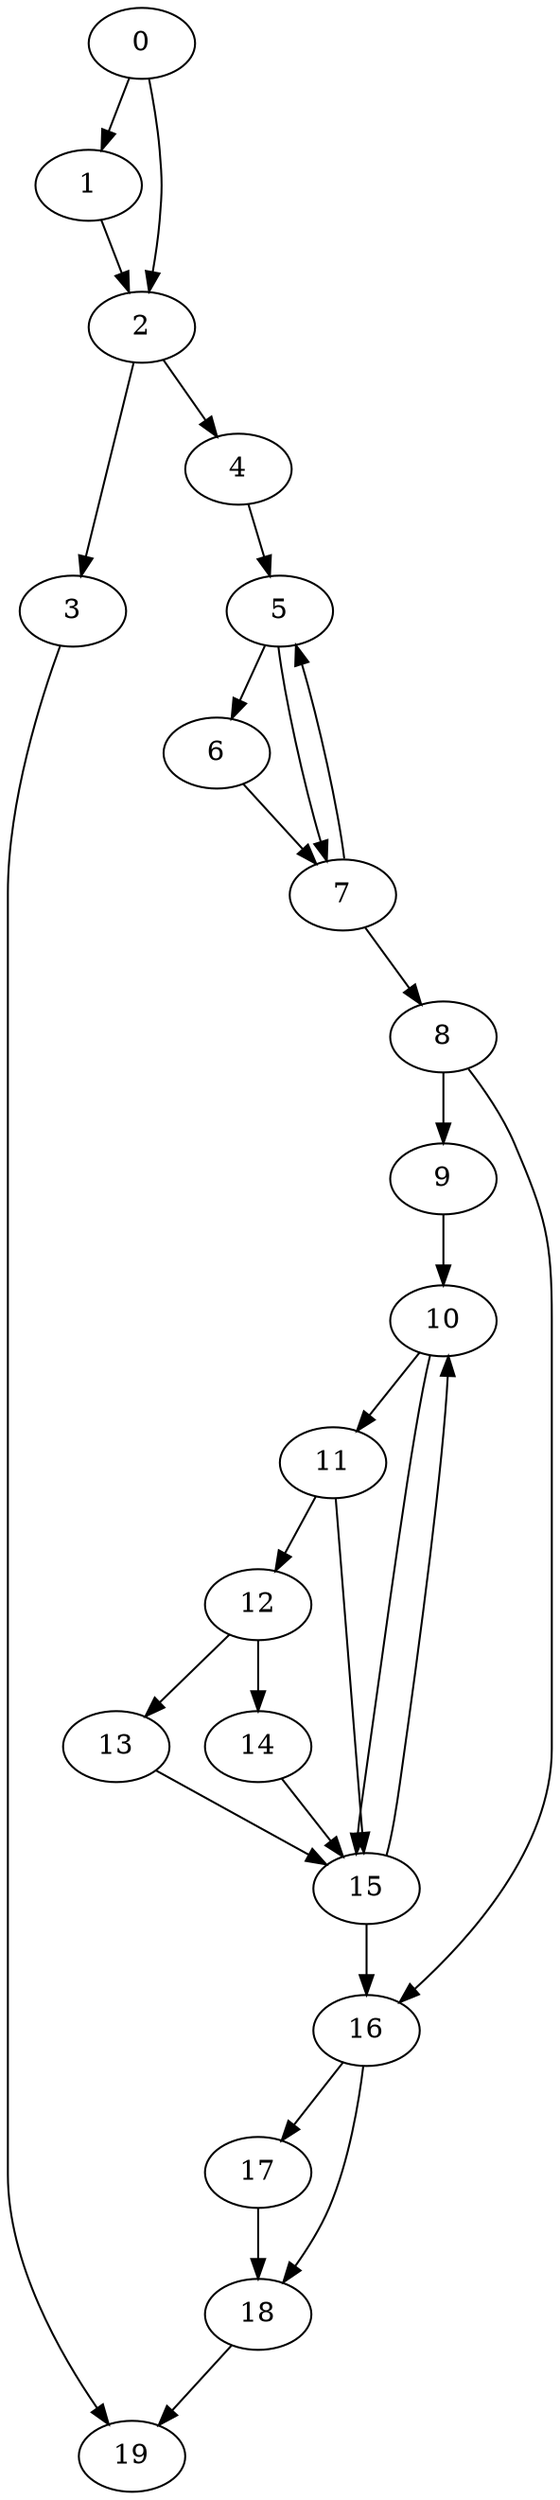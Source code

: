 digraph {
	0
	1
	2
	3
	4
	5
	6
	7
	8
	9
	10
	11
	12
	13
	14
	15
	16
	17
	18
	19
	7 -> 8
	9 -> 10
	15 -> 10
	3 -> 19
	18 -> 19
	0 -> 1
	2 -> 4
	4 -> 5
	7 -> 5
	8 -> 9
	10 -> 11
	11 -> 12
	11 -> 15
	13 -> 15
	14 -> 15
	10 -> 15
	0 -> 2
	1 -> 2
	5 -> 6
	5 -> 7
	6 -> 7
	12 -> 13
	2 -> 3
	12 -> 14
	8 -> 16
	15 -> 16
	16 -> 17
	16 -> 18
	17 -> 18
}
